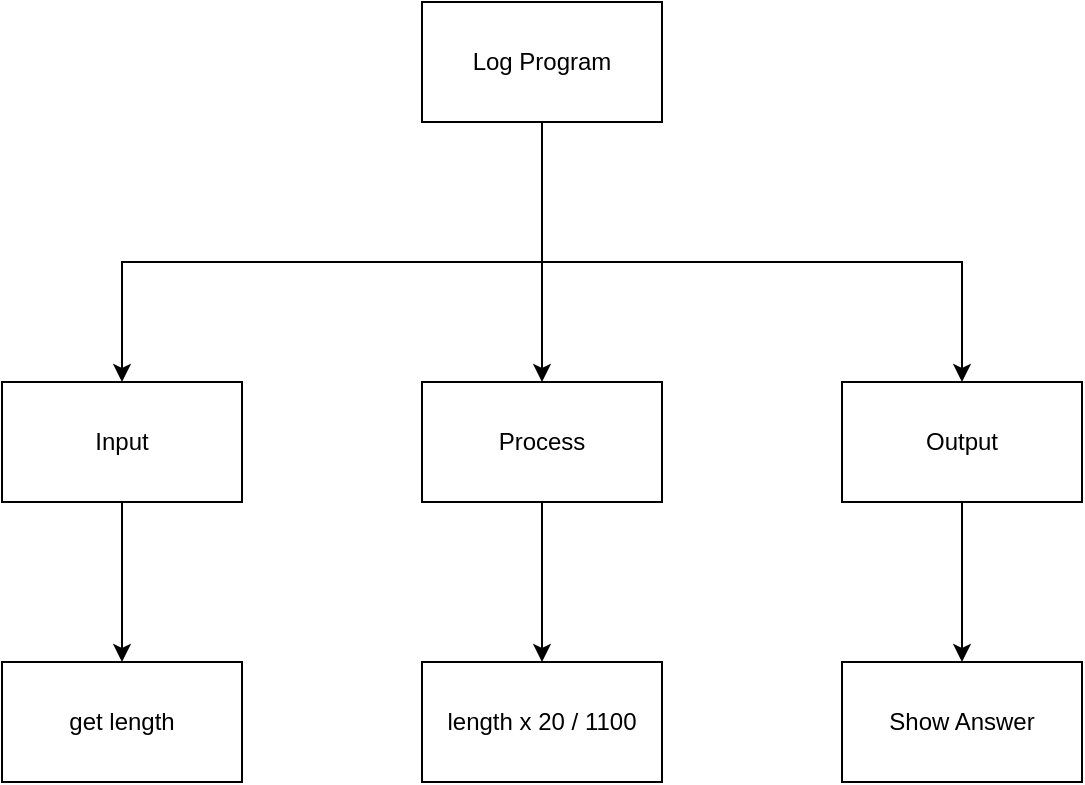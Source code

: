 <mxfile>
    <diagram id="j1ju6FTXxKUtPwQLv0F9" name="Page-1">
        <mxGraphModel dx="1074" dy="741" grid="1" gridSize="10" guides="1" tooltips="1" connect="1" arrows="1" fold="1" page="1" pageScale="1" pageWidth="827" pageHeight="1169" math="0" shadow="0">
            <root>
                <mxCell id="0"/>
                <mxCell id="1" parent="0"/>
                <mxCell id="4" value="" style="edgeStyle=none;html=1;" edge="1" parent="1" source="2" target="3">
                    <mxGeometry relative="1" as="geometry"/>
                </mxCell>
                <mxCell id="2" value="Log Program" style="rounded=0;whiteSpace=wrap;html=1;" vertex="1" parent="1">
                    <mxGeometry x="370" y="80" width="120" height="60" as="geometry"/>
                </mxCell>
                <mxCell id="12" value="" style="edgeStyle=none;rounded=0;html=1;" edge="1" parent="1" source="3" target="11">
                    <mxGeometry relative="1" as="geometry"/>
                </mxCell>
                <mxCell id="3" value="Process" style="whiteSpace=wrap;html=1;rounded=0;" vertex="1" parent="1">
                    <mxGeometry x="370" y="270" width="120" height="60" as="geometry"/>
                </mxCell>
                <mxCell id="10" value="" style="edgeStyle=none;rounded=0;html=1;" edge="1" parent="1" source="5" target="9">
                    <mxGeometry relative="1" as="geometry"/>
                </mxCell>
                <mxCell id="5" value="Input" style="rounded=0;whiteSpace=wrap;html=1;" vertex="1" parent="1">
                    <mxGeometry x="160" y="270" width="120" height="60" as="geometry"/>
                </mxCell>
                <mxCell id="14" value="" style="edgeStyle=none;rounded=0;html=1;" edge="1" parent="1" source="6" target="13">
                    <mxGeometry relative="1" as="geometry"/>
                </mxCell>
                <mxCell id="6" value="Output" style="rounded=0;whiteSpace=wrap;html=1;" vertex="1" parent="1">
                    <mxGeometry x="580" y="270" width="120" height="60" as="geometry"/>
                </mxCell>
                <mxCell id="7" value="" style="endArrow=classic;html=1;entryX=0.5;entryY=0;entryDx=0;entryDy=0;rounded=0;" edge="1" parent="1" target="6">
                    <mxGeometry width="50" height="50" relative="1" as="geometry">
                        <mxPoint x="430" y="210" as="sourcePoint"/>
                        <mxPoint x="640" y="180" as="targetPoint"/>
                        <Array as="points">
                            <mxPoint x="640" y="210"/>
                        </Array>
                    </mxGeometry>
                </mxCell>
                <mxCell id="8" value="" style="endArrow=classic;html=1;rounded=0;entryX=0.5;entryY=0;entryDx=0;entryDy=0;" edge="1" parent="1" target="5">
                    <mxGeometry width="50" height="50" relative="1" as="geometry">
                        <mxPoint x="430" y="210" as="sourcePoint"/>
                        <mxPoint x="440" y="360" as="targetPoint"/>
                        <Array as="points">
                            <mxPoint x="220" y="210"/>
                        </Array>
                    </mxGeometry>
                </mxCell>
                <mxCell id="9" value="get length" style="rounded=0;whiteSpace=wrap;html=1;" vertex="1" parent="1">
                    <mxGeometry x="160" y="410" width="120" height="60" as="geometry"/>
                </mxCell>
                <mxCell id="11" value="length x 20 / 1100" style="whiteSpace=wrap;html=1;rounded=0;" vertex="1" parent="1">
                    <mxGeometry x="370" y="410" width="120" height="60" as="geometry"/>
                </mxCell>
                <mxCell id="13" value="Show Answer" style="rounded=0;whiteSpace=wrap;html=1;" vertex="1" parent="1">
                    <mxGeometry x="580" y="410" width="120" height="60" as="geometry"/>
                </mxCell>
            </root>
        </mxGraphModel>
    </diagram>
</mxfile>